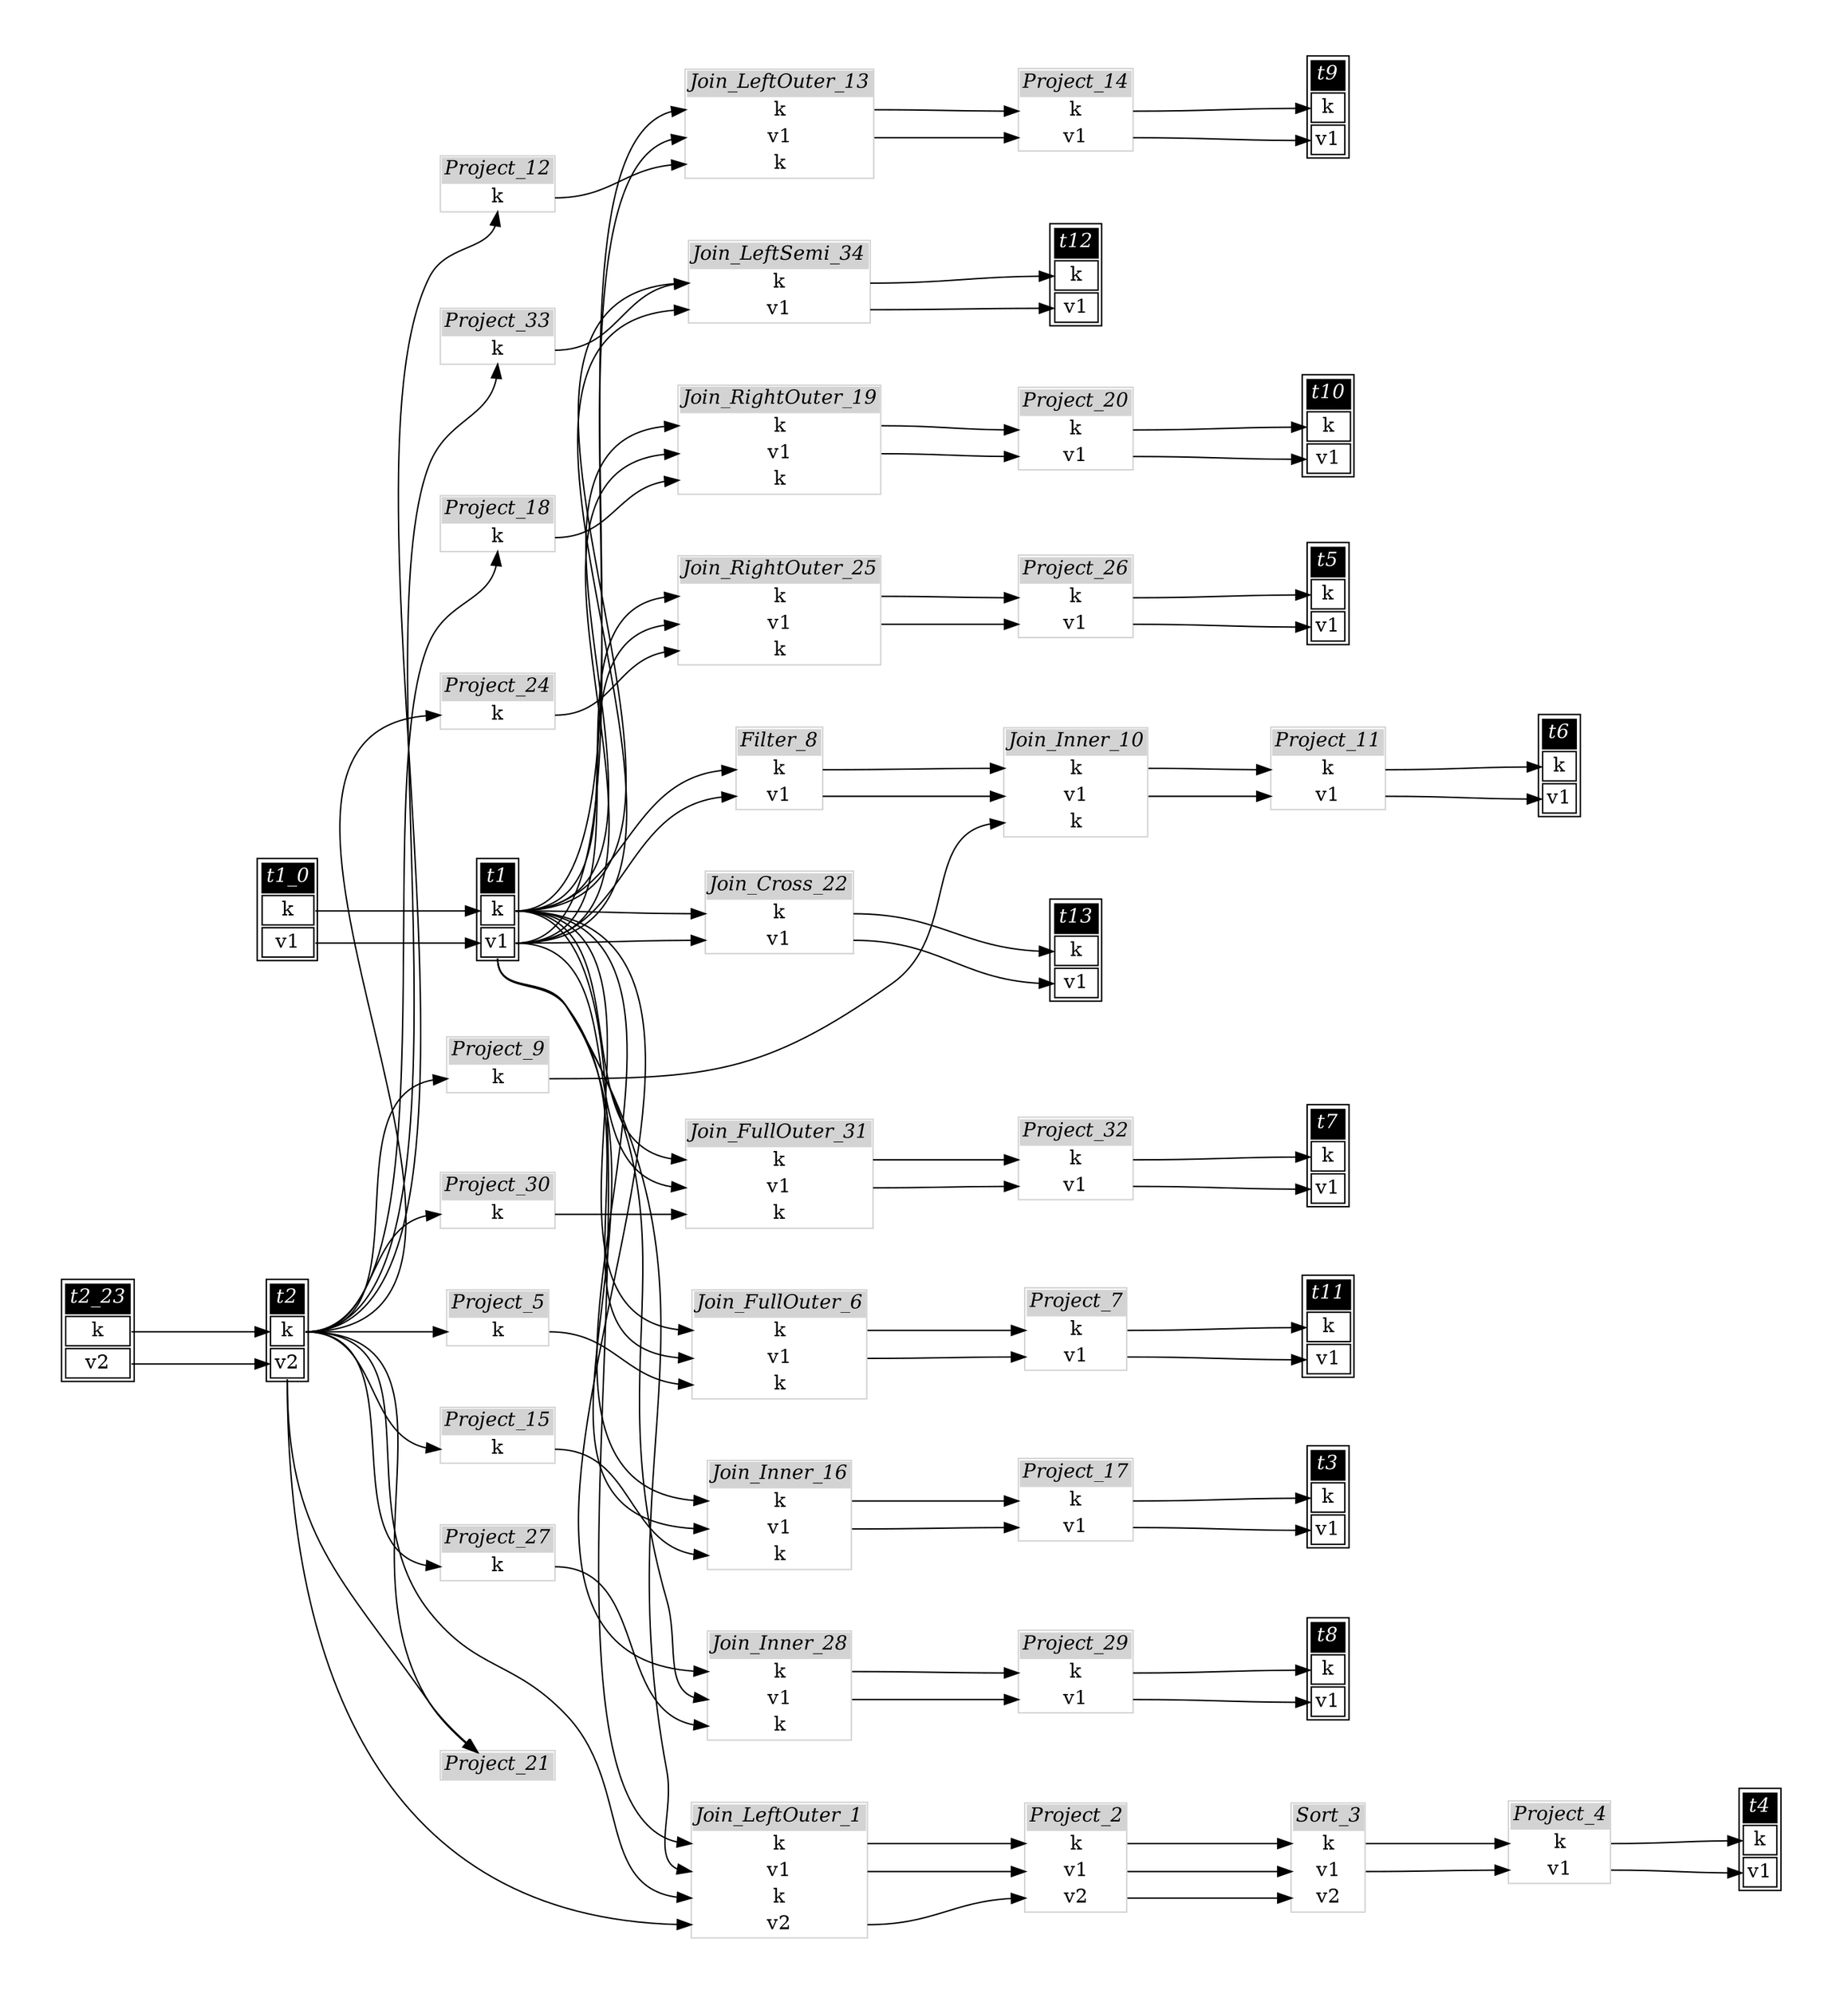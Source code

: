 // Automatically generated by SQLFlowTestSuite


digraph {
  graph [pad="0.5" nodesep="0.5" ranksep="1" fontname="Helvetica" rankdir=LR];
  node [shape=plaintext]

  
"Filter_8" [label=<
<table color="lightgray" border="1" cellborder="0" cellspacing="0">
  <tr><td bgcolor="lightgray" port="nodeName"><i>Filter_8</i></td></tr>
  <tr><td port="0">k</td></tr>
<tr><td port="1">v1</td></tr>
</table>>];
       

"Join_Cross_22" [label=<
<table color="lightgray" border="1" cellborder="0" cellspacing="0">
  <tr><td bgcolor="lightgray" port="nodeName"><i>Join_Cross_22</i></td></tr>
  <tr><td port="0">k</td></tr>
<tr><td port="1">v1</td></tr>
</table>>];
       

"Join_FullOuter_31" [label=<
<table color="lightgray" border="1" cellborder="0" cellspacing="0">
  <tr><td bgcolor="lightgray" port="nodeName"><i>Join_FullOuter_31</i></td></tr>
  <tr><td port="0">k</td></tr>
<tr><td port="1">v1</td></tr>
<tr><td port="2">k</td></tr>
</table>>];
       

"Join_FullOuter_6" [label=<
<table color="lightgray" border="1" cellborder="0" cellspacing="0">
  <tr><td bgcolor="lightgray" port="nodeName"><i>Join_FullOuter_6</i></td></tr>
  <tr><td port="0">k</td></tr>
<tr><td port="1">v1</td></tr>
<tr><td port="2">k</td></tr>
</table>>];
       

"Join_Inner_10" [label=<
<table color="lightgray" border="1" cellborder="0" cellspacing="0">
  <tr><td bgcolor="lightgray" port="nodeName"><i>Join_Inner_10</i></td></tr>
  <tr><td port="0">k</td></tr>
<tr><td port="1">v1</td></tr>
<tr><td port="2">k</td></tr>
</table>>];
       

"Join_Inner_16" [label=<
<table color="lightgray" border="1" cellborder="0" cellspacing="0">
  <tr><td bgcolor="lightgray" port="nodeName"><i>Join_Inner_16</i></td></tr>
  <tr><td port="0">k</td></tr>
<tr><td port="1">v1</td></tr>
<tr><td port="2">k</td></tr>
</table>>];
       

"Join_Inner_28" [label=<
<table color="lightgray" border="1" cellborder="0" cellspacing="0">
  <tr><td bgcolor="lightgray" port="nodeName"><i>Join_Inner_28</i></td></tr>
  <tr><td port="0">k</td></tr>
<tr><td port="1">v1</td></tr>
<tr><td port="2">k</td></tr>
</table>>];
       

"Join_LeftOuter_1" [label=<
<table color="lightgray" border="1" cellborder="0" cellspacing="0">
  <tr><td bgcolor="lightgray" port="nodeName"><i>Join_LeftOuter_1</i></td></tr>
  <tr><td port="0">k</td></tr>
<tr><td port="1">v1</td></tr>
<tr><td port="2">k</td></tr>
<tr><td port="3">v2</td></tr>
</table>>];
       

"Join_LeftOuter_13" [label=<
<table color="lightgray" border="1" cellborder="0" cellspacing="0">
  <tr><td bgcolor="lightgray" port="nodeName"><i>Join_LeftOuter_13</i></td></tr>
  <tr><td port="0">k</td></tr>
<tr><td port="1">v1</td></tr>
<tr><td port="2">k</td></tr>
</table>>];
       

"Join_LeftSemi_34" [label=<
<table color="lightgray" border="1" cellborder="0" cellspacing="0">
  <tr><td bgcolor="lightgray" port="nodeName"><i>Join_LeftSemi_34</i></td></tr>
  <tr><td port="0">k</td></tr>
<tr><td port="1">v1</td></tr>
</table>>];
       

"Join_RightOuter_19" [label=<
<table color="lightgray" border="1" cellborder="0" cellspacing="0">
  <tr><td bgcolor="lightgray" port="nodeName"><i>Join_RightOuter_19</i></td></tr>
  <tr><td port="0">k</td></tr>
<tr><td port="1">v1</td></tr>
<tr><td port="2">k</td></tr>
</table>>];
       

"Join_RightOuter_25" [label=<
<table color="lightgray" border="1" cellborder="0" cellspacing="0">
  <tr><td bgcolor="lightgray" port="nodeName"><i>Join_RightOuter_25</i></td></tr>
  <tr><td port="0">k</td></tr>
<tr><td port="1">v1</td></tr>
<tr><td port="2">k</td></tr>
</table>>];
       

"Project_11" [label=<
<table color="lightgray" border="1" cellborder="0" cellspacing="0">
  <tr><td bgcolor="lightgray" port="nodeName"><i>Project_11</i></td></tr>
  <tr><td port="0">k</td></tr>
<tr><td port="1">v1</td></tr>
</table>>];
       

"Project_12" [label=<
<table color="lightgray" border="1" cellborder="0" cellspacing="0">
  <tr><td bgcolor="lightgray" port="nodeName"><i>Project_12</i></td></tr>
  <tr><td port="0">k</td></tr>
</table>>];
       

"Project_14" [label=<
<table color="lightgray" border="1" cellborder="0" cellspacing="0">
  <tr><td bgcolor="lightgray" port="nodeName"><i>Project_14</i></td></tr>
  <tr><td port="0">k</td></tr>
<tr><td port="1">v1</td></tr>
</table>>];
       

"Project_15" [label=<
<table color="lightgray" border="1" cellborder="0" cellspacing="0">
  <tr><td bgcolor="lightgray" port="nodeName"><i>Project_15</i></td></tr>
  <tr><td port="0">k</td></tr>
</table>>];
       

"Project_17" [label=<
<table color="lightgray" border="1" cellborder="0" cellspacing="0">
  <tr><td bgcolor="lightgray" port="nodeName"><i>Project_17</i></td></tr>
  <tr><td port="0">k</td></tr>
<tr><td port="1">v1</td></tr>
</table>>];
       

"Project_18" [label=<
<table color="lightgray" border="1" cellborder="0" cellspacing="0">
  <tr><td bgcolor="lightgray" port="nodeName"><i>Project_18</i></td></tr>
  <tr><td port="0">k</td></tr>
</table>>];
       

"Project_2" [label=<
<table color="lightgray" border="1" cellborder="0" cellspacing="0">
  <tr><td bgcolor="lightgray" port="nodeName"><i>Project_2</i></td></tr>
  <tr><td port="0">k</td></tr>
<tr><td port="1">v1</td></tr>
<tr><td port="2">v2</td></tr>
</table>>];
       

"Project_20" [label=<
<table color="lightgray" border="1" cellborder="0" cellspacing="0">
  <tr><td bgcolor="lightgray" port="nodeName"><i>Project_20</i></td></tr>
  <tr><td port="0">k</td></tr>
<tr><td port="1">v1</td></tr>
</table>>];
       

"Project_21" [label=<
<table color="lightgray" border="1" cellborder="0" cellspacing="0">
  <tr><td bgcolor="lightgray" port="nodeName"><i>Project_21</i></td></tr>
  
</table>>];
       

"Project_24" [label=<
<table color="lightgray" border="1" cellborder="0" cellspacing="0">
  <tr><td bgcolor="lightgray" port="nodeName"><i>Project_24</i></td></tr>
  <tr><td port="0">k</td></tr>
</table>>];
       

"Project_26" [label=<
<table color="lightgray" border="1" cellborder="0" cellspacing="0">
  <tr><td bgcolor="lightgray" port="nodeName"><i>Project_26</i></td></tr>
  <tr><td port="0">k</td></tr>
<tr><td port="1">v1</td></tr>
</table>>];
       

"Project_27" [label=<
<table color="lightgray" border="1" cellborder="0" cellspacing="0">
  <tr><td bgcolor="lightgray" port="nodeName"><i>Project_27</i></td></tr>
  <tr><td port="0">k</td></tr>
</table>>];
       

"Project_29" [label=<
<table color="lightgray" border="1" cellborder="0" cellspacing="0">
  <tr><td bgcolor="lightgray" port="nodeName"><i>Project_29</i></td></tr>
  <tr><td port="0">k</td></tr>
<tr><td port="1">v1</td></tr>
</table>>];
       

"Project_30" [label=<
<table color="lightgray" border="1" cellborder="0" cellspacing="0">
  <tr><td bgcolor="lightgray" port="nodeName"><i>Project_30</i></td></tr>
  <tr><td port="0">k</td></tr>
</table>>];
       

"Project_32" [label=<
<table color="lightgray" border="1" cellborder="0" cellspacing="0">
  <tr><td bgcolor="lightgray" port="nodeName"><i>Project_32</i></td></tr>
  <tr><td port="0">k</td></tr>
<tr><td port="1">v1</td></tr>
</table>>];
       

"Project_33" [label=<
<table color="lightgray" border="1" cellborder="0" cellspacing="0">
  <tr><td bgcolor="lightgray" port="nodeName"><i>Project_33</i></td></tr>
  <tr><td port="0">k</td></tr>
</table>>];
       

"Project_4" [label=<
<table color="lightgray" border="1" cellborder="0" cellspacing="0">
  <tr><td bgcolor="lightgray" port="nodeName"><i>Project_4</i></td></tr>
  <tr><td port="0">k</td></tr>
<tr><td port="1">v1</td></tr>
</table>>];
       

"Project_5" [label=<
<table color="lightgray" border="1" cellborder="0" cellspacing="0">
  <tr><td bgcolor="lightgray" port="nodeName"><i>Project_5</i></td></tr>
  <tr><td port="0">k</td></tr>
</table>>];
       

"Project_7" [label=<
<table color="lightgray" border="1" cellborder="0" cellspacing="0">
  <tr><td bgcolor="lightgray" port="nodeName"><i>Project_7</i></td></tr>
  <tr><td port="0">k</td></tr>
<tr><td port="1">v1</td></tr>
</table>>];
       

"Project_9" [label=<
<table color="lightgray" border="1" cellborder="0" cellspacing="0">
  <tr><td bgcolor="lightgray" port="nodeName"><i>Project_9</i></td></tr>
  <tr><td port="0">k</td></tr>
</table>>];
       

"Sort_3" [label=<
<table color="lightgray" border="1" cellborder="0" cellspacing="0">
  <tr><td bgcolor="lightgray" port="nodeName"><i>Sort_3</i></td></tr>
  <tr><td port="0">k</td></tr>
<tr><td port="1">v1</td></tr>
<tr><td port="2">v2</td></tr>
</table>>];
       

"t1" [color="black" label=<
<table>
  <tr><td bgcolor="black" port="nodeName"><i><font color="white">t1</font></i></td></tr>
  <tr><td port="0">k</td></tr>
<tr><td port="1">v1</td></tr>
</table>>];
       

"t10" [color="black" label=<
<table>
  <tr><td bgcolor="black" port="nodeName"><i><font color="white">t10</font></i></td></tr>
  <tr><td port="0">k</td></tr>
<tr><td port="1">v1</td></tr>
</table>>];
       

"t11" [color="black" label=<
<table>
  <tr><td bgcolor="black" port="nodeName"><i><font color="white">t11</font></i></td></tr>
  <tr><td port="0">k</td></tr>
<tr><td port="1">v1</td></tr>
</table>>];
       

"t12" [color="black" label=<
<table>
  <tr><td bgcolor="black" port="nodeName"><i><font color="white">t12</font></i></td></tr>
  <tr><td port="0">k</td></tr>
<tr><td port="1">v1</td></tr>
</table>>];
       

"t13" [color="black" label=<
<table>
  <tr><td bgcolor="black" port="nodeName"><i><font color="white">t13</font></i></td></tr>
  <tr><td port="0">k</td></tr>
<tr><td port="1">v1</td></tr>
</table>>];
       

"t1_0" [color="black" label=<
<table>
  <tr><td bgcolor="black" port="nodeName"><i><font color="white">t1_0</font></i></td></tr>
  <tr><td port="0">k</td></tr>
<tr><td port="1">v1</td></tr>
</table>>];
       

"t2" [color="black" label=<
<table>
  <tr><td bgcolor="black" port="nodeName"><i><font color="white">t2</font></i></td></tr>
  <tr><td port="0">k</td></tr>
<tr><td port="1">v2</td></tr>
</table>>];
       

"t2_23" [color="black" label=<
<table>
  <tr><td bgcolor="black" port="nodeName"><i><font color="white">t2_23</font></i></td></tr>
  <tr><td port="0">k</td></tr>
<tr><td port="1">v2</td></tr>
</table>>];
       

"t3" [color="black" label=<
<table>
  <tr><td bgcolor="black" port="nodeName"><i><font color="white">t3</font></i></td></tr>
  <tr><td port="0">k</td></tr>
<tr><td port="1">v1</td></tr>
</table>>];
       

"t4" [color="black" label=<
<table>
  <tr><td bgcolor="black" port="nodeName"><i><font color="white">t4</font></i></td></tr>
  <tr><td port="0">k</td></tr>
<tr><td port="1">v1</td></tr>
</table>>];
       

"t5" [color="black" label=<
<table>
  <tr><td bgcolor="black" port="nodeName"><i><font color="white">t5</font></i></td></tr>
  <tr><td port="0">k</td></tr>
<tr><td port="1">v1</td></tr>
</table>>];
       

"t6" [color="black" label=<
<table>
  <tr><td bgcolor="black" port="nodeName"><i><font color="white">t6</font></i></td></tr>
  <tr><td port="0">k</td></tr>
<tr><td port="1">v1</td></tr>
</table>>];
       

"t7" [color="black" label=<
<table>
  <tr><td bgcolor="black" port="nodeName"><i><font color="white">t7</font></i></td></tr>
  <tr><td port="0">k</td></tr>
<tr><td port="1">v1</td></tr>
</table>>];
       

"t8" [color="black" label=<
<table>
  <tr><td bgcolor="black" port="nodeName"><i><font color="white">t8</font></i></td></tr>
  <tr><td port="0">k</td></tr>
<tr><td port="1">v1</td></tr>
</table>>];
       

"t9" [color="black" label=<
<table>
  <tr><td bgcolor="black" port="nodeName"><i><font color="white">t9</font></i></td></tr>
  <tr><td port="0">k</td></tr>
<tr><td port="1">v1</td></tr>
</table>>];
       
  "Filter_8":0 -> "Join_Inner_10":0;
"Filter_8":1 -> "Join_Inner_10":1;
"Join_Cross_22":0 -> "t13":0;
"Join_Cross_22":1 -> "t13":1;
"Join_FullOuter_31":0 -> "Project_32":0;
"Join_FullOuter_31":1 -> "Project_32":1;
"Join_FullOuter_6":0 -> "Project_7":0;
"Join_FullOuter_6":1 -> "Project_7":1;
"Join_Inner_10":0 -> "Project_11":0;
"Join_Inner_10":1 -> "Project_11":1;
"Join_Inner_16":0 -> "Project_17":0;
"Join_Inner_16":1 -> "Project_17":1;
"Join_Inner_28":0 -> "Project_29":0;
"Join_Inner_28":1 -> "Project_29":1;
"Join_LeftOuter_1":0 -> "Project_2":0;
"Join_LeftOuter_1":1 -> "Project_2":1;
"Join_LeftOuter_1":3 -> "Project_2":2;
"Join_LeftOuter_13":0 -> "Project_14":0;
"Join_LeftOuter_13":1 -> "Project_14":1;
"Join_LeftSemi_34":0 -> "t12":0;
"Join_LeftSemi_34":1 -> "t12":1;
"Join_RightOuter_19":0 -> "Project_20":0;
"Join_RightOuter_19":1 -> "Project_20":1;
"Join_RightOuter_25":0 -> "Project_26":0;
"Join_RightOuter_25":1 -> "Project_26":1;
"Project_11":0 -> "t6":0;
"Project_11":1 -> "t6":1;
"Project_12":0 -> "Join_LeftOuter_13":2;
"Project_14":0 -> "t9":0;
"Project_14":1 -> "t9":1;
"Project_15":0 -> "Join_Inner_16":2;
"Project_17":0 -> "t3":0;
"Project_17":1 -> "t3":1;
"Project_18":0 -> "Join_RightOuter_19":2;
"Project_2":0 -> "Sort_3":0;
"Project_2":1 -> "Sort_3":1;
"Project_2":2 -> "Sort_3":2;
"Project_20":0 -> "t10":0;
"Project_20":1 -> "t10":1;
"Project_24":0 -> "Join_RightOuter_25":2;
"Project_26":0 -> "t5":0;
"Project_26":1 -> "t5":1;
"Project_27":0 -> "Join_Inner_28":2;
"Project_29":0 -> "t8":0;
"Project_29":1 -> "t8":1;
"Project_30":0 -> "Join_FullOuter_31":2;
"Project_32":0 -> "t7":0;
"Project_32":1 -> "t7":1;
"Project_33":0 -> "Join_LeftSemi_34":0;
"Project_4":0 -> "t4":0;
"Project_4":1 -> "t4":1;
"Project_5":0 -> "Join_FullOuter_6":2;
"Project_7":0 -> "t11":0;
"Project_7":1 -> "t11":1;
"Project_9":0 -> "Join_Inner_10":2;
"Sort_3":0 -> "Project_4":0;
"Sort_3":1 -> "Project_4":1;
"t1":0 -> "Filter_8":0;
"t1":0 -> "Join_Cross_22":0;
"t1":0 -> "Join_FullOuter_31":0;
"t1":0 -> "Join_FullOuter_6":0;
"t1":0 -> "Join_Inner_16":0;
"t1":0 -> "Join_Inner_28":0;
"t1":0 -> "Join_LeftOuter_1":0;
"t1":0 -> "Join_LeftOuter_13":0;
"t1":0 -> "Join_LeftSemi_34":0;
"t1":0 -> "Join_RightOuter_19":0;
"t1":0 -> "Join_RightOuter_25":0;
"t1":1 -> "Filter_8":1;
"t1":1 -> "Join_Cross_22":1;
"t1":1 -> "Join_FullOuter_31":1;
"t1":1 -> "Join_FullOuter_6":1;
"t1":1 -> "Join_Inner_16":1;
"t1":1 -> "Join_Inner_28":1;
"t1":1 -> "Join_LeftOuter_1":1;
"t1":1 -> "Join_LeftOuter_13":1;
"t1":1 -> "Join_LeftSemi_34":1;
"t1":1 -> "Join_RightOuter_19":1;
"t1":1 -> "Join_RightOuter_25":1;
"t1_0":0 -> "t1":0;
"t1_0":1 -> "t1":1;
"t2":0 -> "Join_LeftOuter_1":2;
"t2":0 -> "Project_12":0;
"t2":0 -> "Project_15":0;
"t2":0 -> "Project_18":0;
"t2":0 -> "Project_21":nodeName
"t2":0 -> "Project_24":0;
"t2":0 -> "Project_27":0;
"t2":0 -> "Project_30":0;
"t2":0 -> "Project_33":0;
"t2":0 -> "Project_5":0;
"t2":0 -> "Project_9":0;
"t2":1 -> "Join_LeftOuter_1":3;
"t2":1 -> "Project_21":nodeName
"t2_23":0 -> "t2":0;
"t2_23":1 -> "t2":1;
}
       
